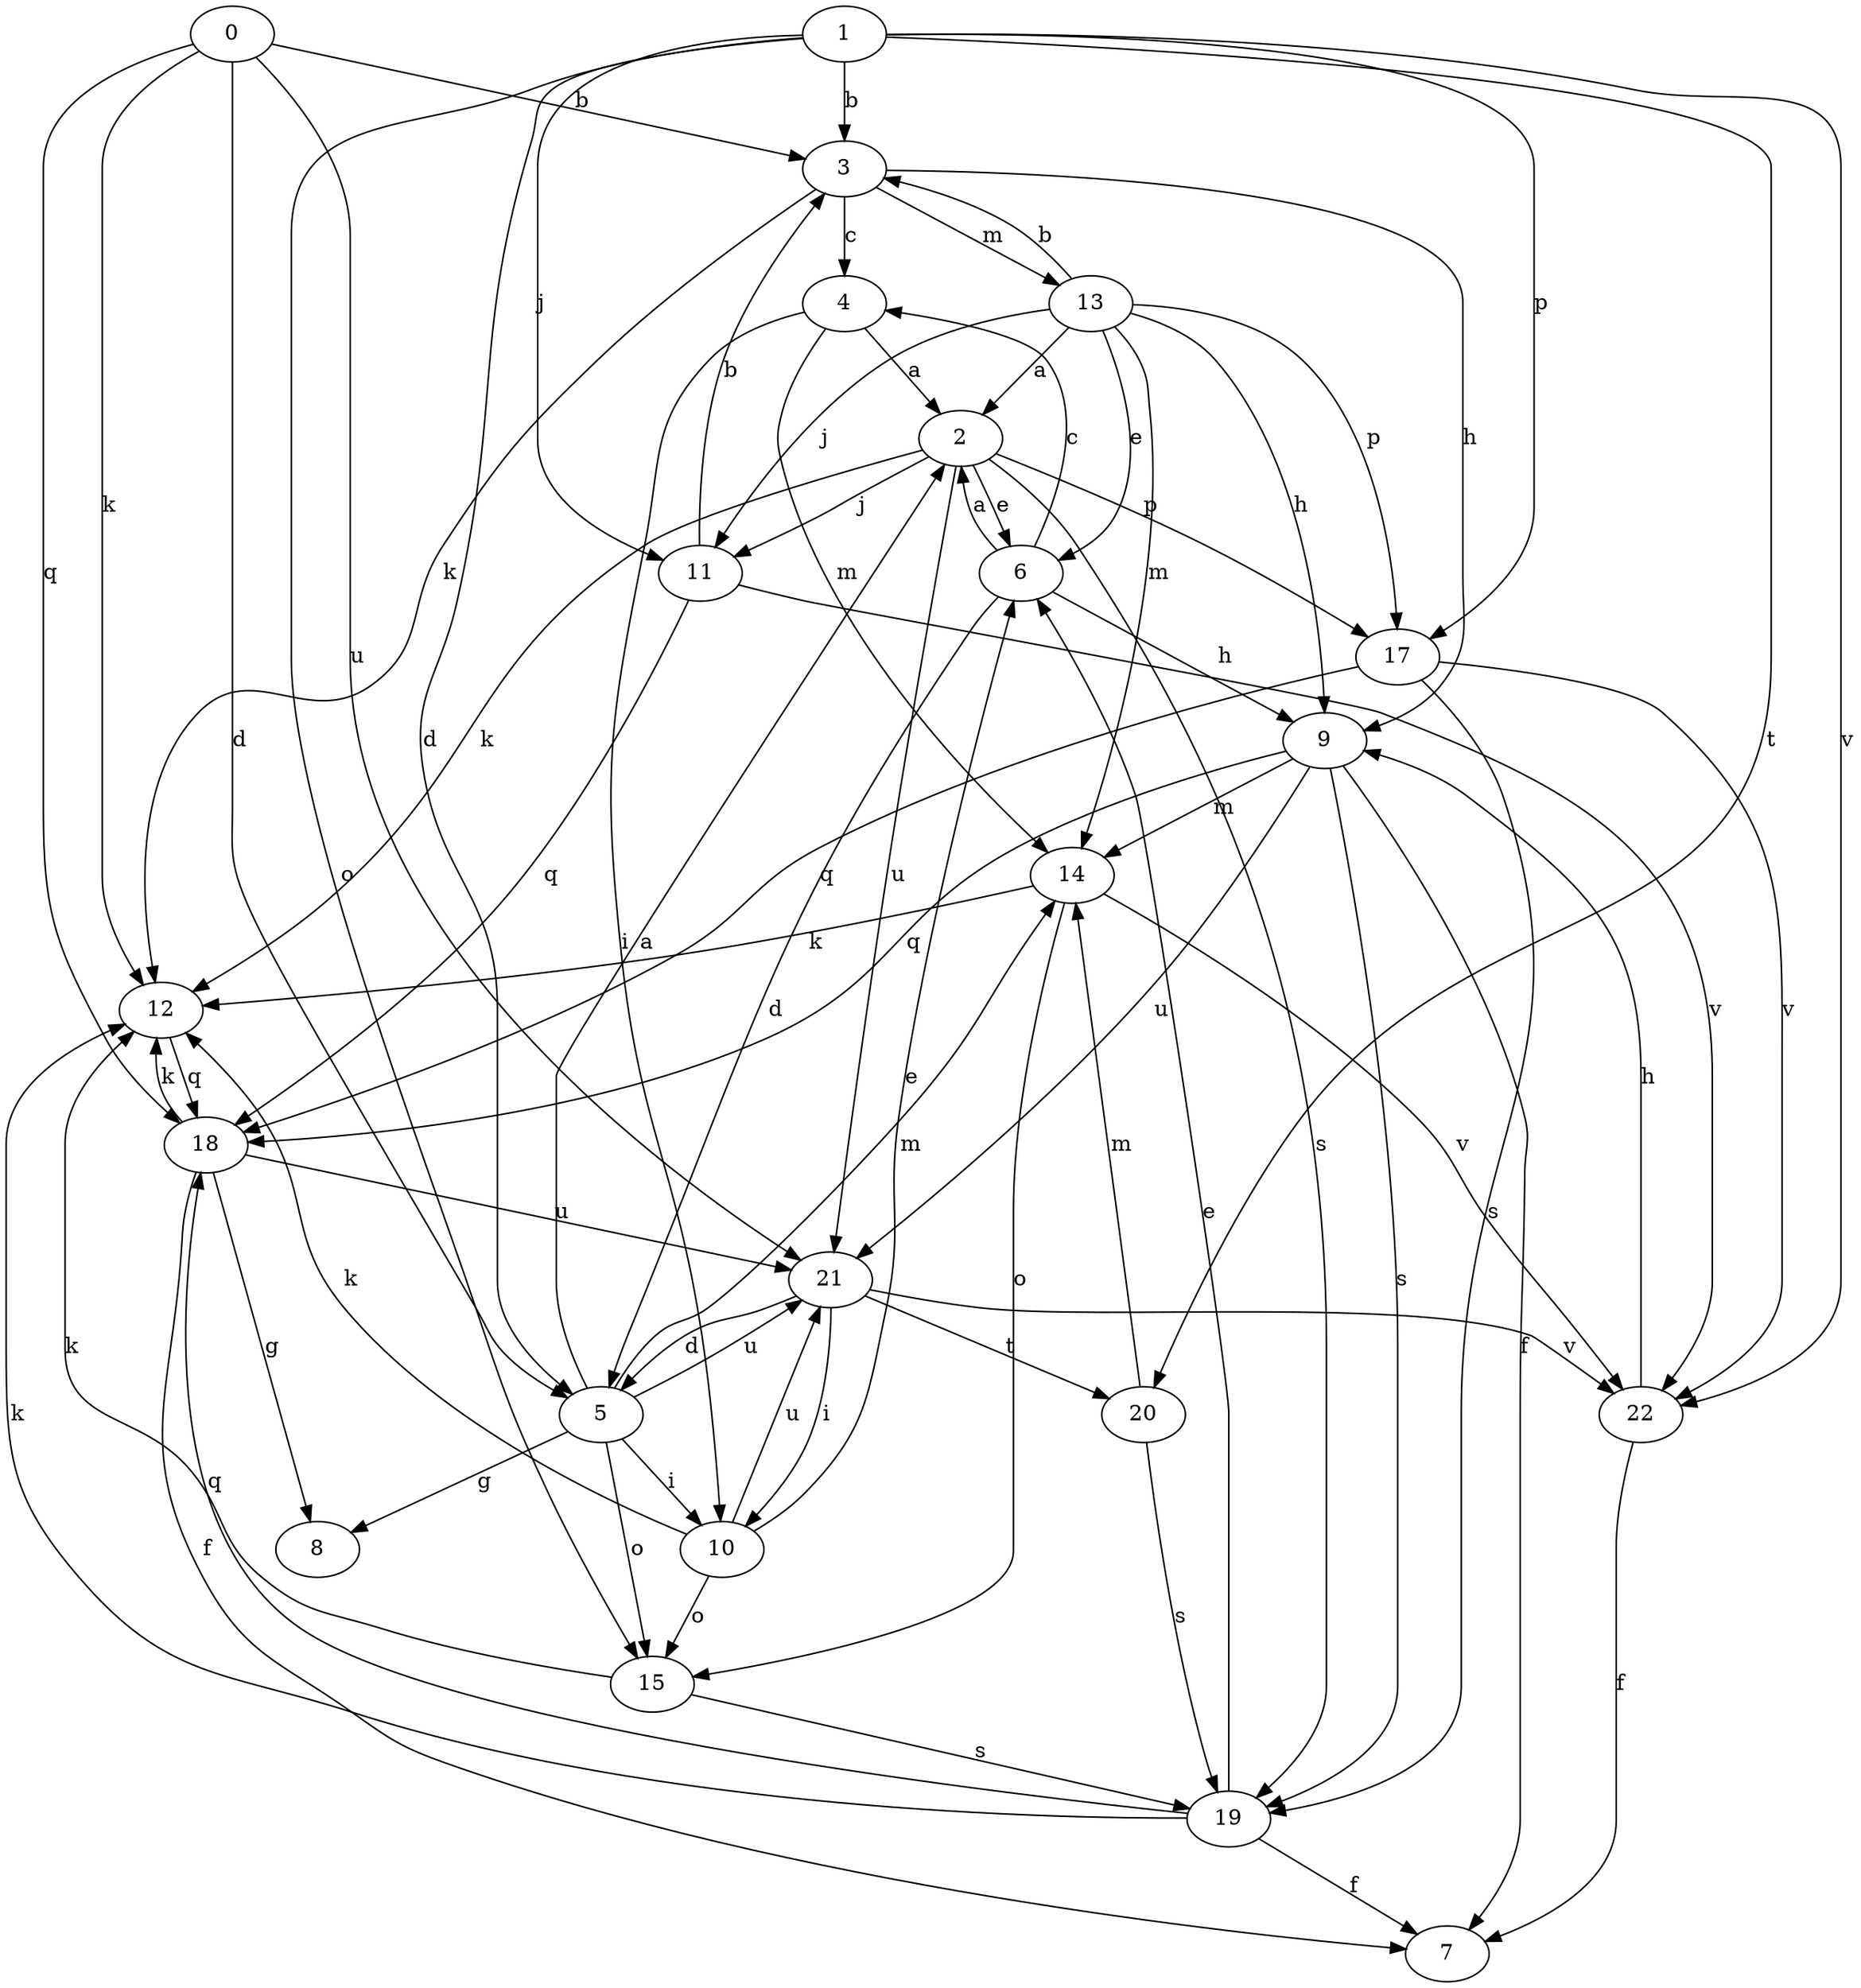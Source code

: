 strict digraph  {
1;
2;
3;
4;
5;
6;
7;
8;
9;
10;
11;
12;
13;
14;
15;
17;
18;
19;
20;
0;
21;
22;
1 -> 3  [label=b];
1 -> 5  [label=d];
1 -> 11  [label=j];
1 -> 15  [label=o];
1 -> 17  [label=p];
1 -> 20  [label=t];
1 -> 22  [label=v];
2 -> 6  [label=e];
2 -> 11  [label=j];
2 -> 12  [label=k];
2 -> 17  [label=p];
2 -> 19  [label=s];
2 -> 21  [label=u];
3 -> 4  [label=c];
3 -> 9  [label=h];
3 -> 12  [label=k];
3 -> 13  [label=m];
4 -> 2  [label=a];
4 -> 10  [label=i];
4 -> 14  [label=m];
5 -> 2  [label=a];
5 -> 8  [label=g];
5 -> 10  [label=i];
5 -> 14  [label=m];
5 -> 15  [label=o];
5 -> 21  [label=u];
6 -> 2  [label=a];
6 -> 4  [label=c];
6 -> 5  [label=d];
6 -> 9  [label=h];
9 -> 7  [label=f];
9 -> 14  [label=m];
9 -> 18  [label=q];
9 -> 19  [label=s];
9 -> 21  [label=u];
10 -> 6  [label=e];
10 -> 12  [label=k];
10 -> 15  [label=o];
10 -> 21  [label=u];
11 -> 3  [label=b];
11 -> 18  [label=q];
11 -> 22  [label=v];
12 -> 18  [label=q];
13 -> 2  [label=a];
13 -> 3  [label=b];
13 -> 6  [label=e];
13 -> 9  [label=h];
13 -> 11  [label=j];
13 -> 14  [label=m];
13 -> 17  [label=p];
14 -> 12  [label=k];
14 -> 15  [label=o];
14 -> 22  [label=v];
15 -> 12  [label=k];
15 -> 19  [label=s];
17 -> 18  [label=q];
17 -> 19  [label=s];
17 -> 22  [label=v];
18 -> 7  [label=f];
18 -> 8  [label=g];
18 -> 12  [label=k];
18 -> 21  [label=u];
19 -> 6  [label=e];
19 -> 7  [label=f];
19 -> 12  [label=k];
19 -> 18  [label=q];
20 -> 14  [label=m];
20 -> 19  [label=s];
0 -> 3  [label=b];
0 -> 5  [label=d];
0 -> 12  [label=k];
0 -> 18  [label=q];
0 -> 21  [label=u];
21 -> 5  [label=d];
21 -> 10  [label=i];
21 -> 20  [label=t];
21 -> 22  [label=v];
22 -> 7  [label=f];
22 -> 9  [label=h];
}
